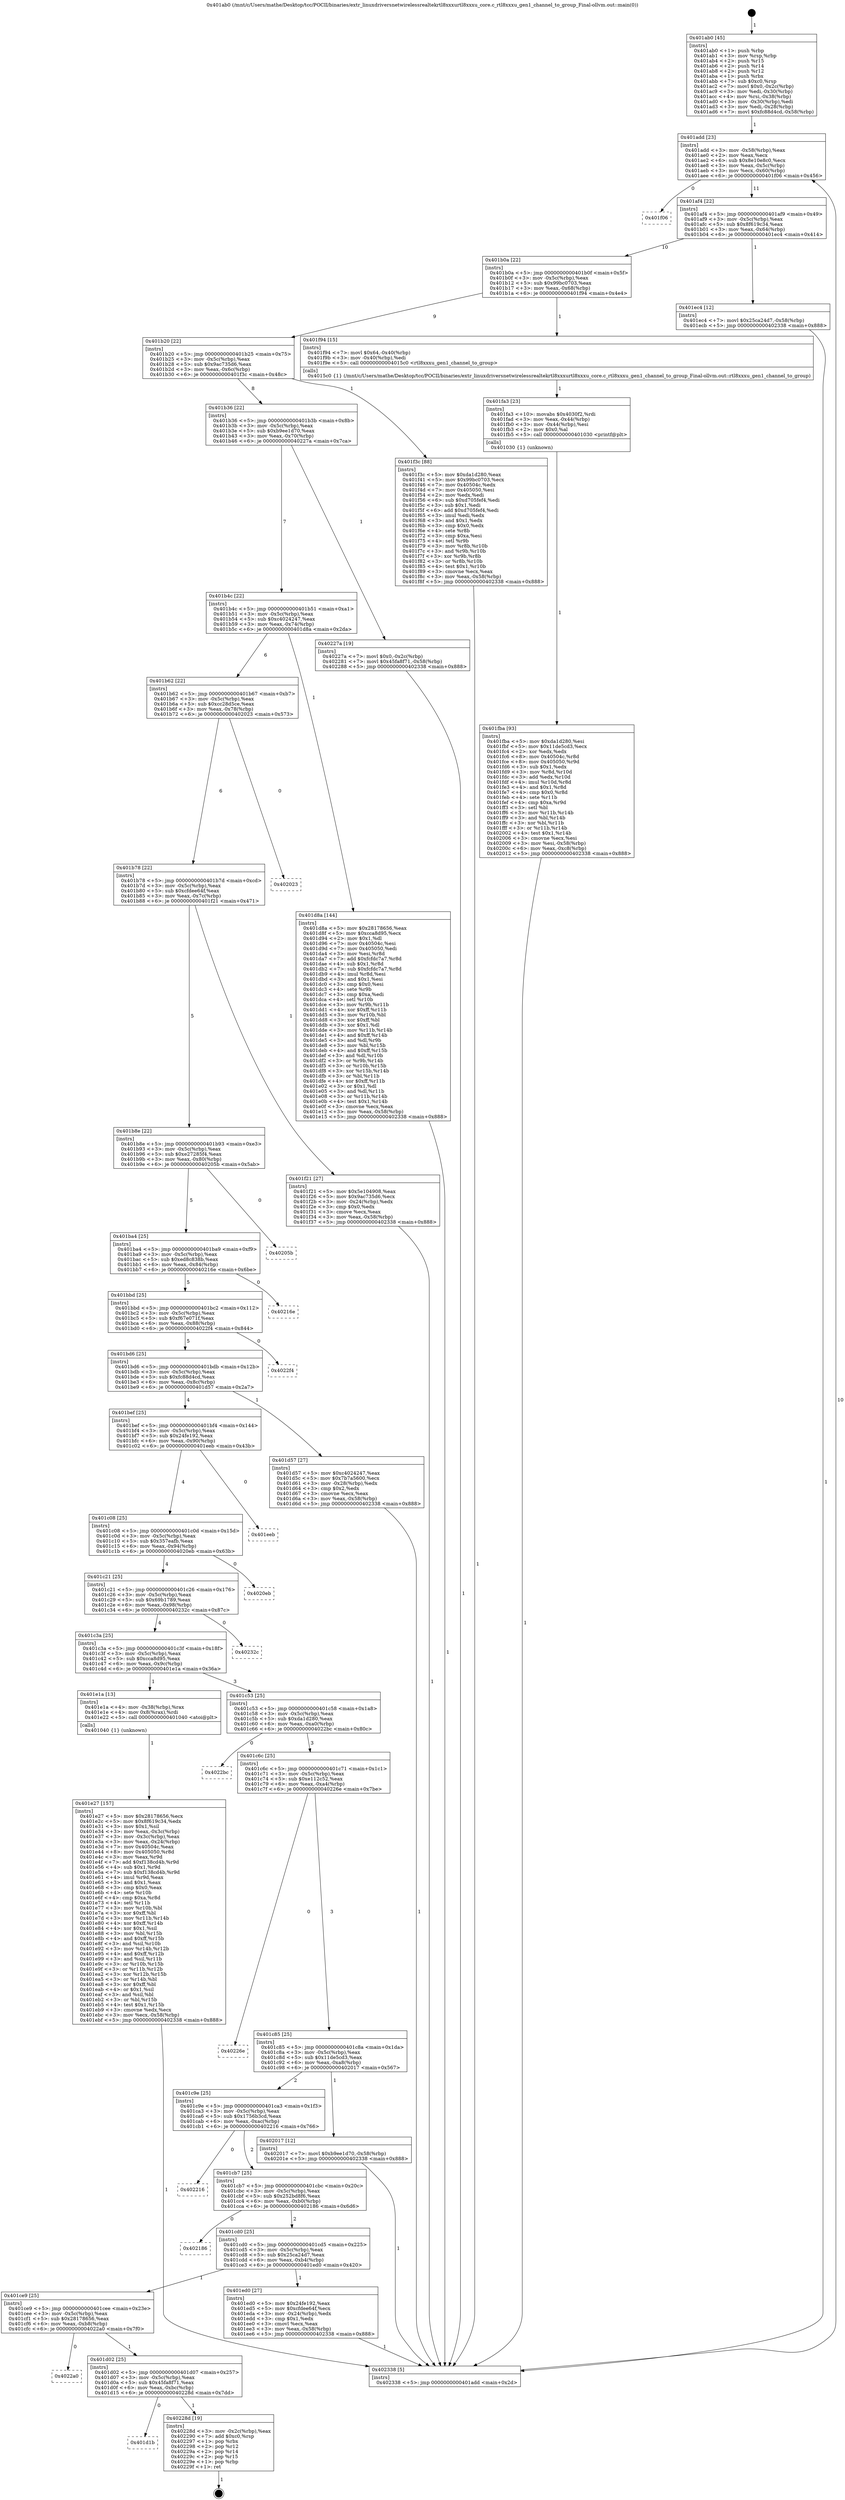 digraph "0x401ab0" {
  label = "0x401ab0 (/mnt/c/Users/mathe/Desktop/tcc/POCII/binaries/extr_linuxdriversnetwirelessrealtekrtl8xxxurtl8xxxu_core.c_rtl8xxxu_gen1_channel_to_group_Final-ollvm.out::main(0))"
  labelloc = "t"
  node[shape=record]

  Entry [label="",width=0.3,height=0.3,shape=circle,fillcolor=black,style=filled]
  "0x401add" [label="{
     0x401add [23]\l
     | [instrs]\l
     &nbsp;&nbsp;0x401add \<+3\>: mov -0x58(%rbp),%eax\l
     &nbsp;&nbsp;0x401ae0 \<+2\>: mov %eax,%ecx\l
     &nbsp;&nbsp;0x401ae2 \<+6\>: sub $0x8e10e8c0,%ecx\l
     &nbsp;&nbsp;0x401ae8 \<+3\>: mov %eax,-0x5c(%rbp)\l
     &nbsp;&nbsp;0x401aeb \<+3\>: mov %ecx,-0x60(%rbp)\l
     &nbsp;&nbsp;0x401aee \<+6\>: je 0000000000401f06 \<main+0x456\>\l
  }"]
  "0x401f06" [label="{
     0x401f06\l
  }", style=dashed]
  "0x401af4" [label="{
     0x401af4 [22]\l
     | [instrs]\l
     &nbsp;&nbsp;0x401af4 \<+5\>: jmp 0000000000401af9 \<main+0x49\>\l
     &nbsp;&nbsp;0x401af9 \<+3\>: mov -0x5c(%rbp),%eax\l
     &nbsp;&nbsp;0x401afc \<+5\>: sub $0x8f619c34,%eax\l
     &nbsp;&nbsp;0x401b01 \<+3\>: mov %eax,-0x64(%rbp)\l
     &nbsp;&nbsp;0x401b04 \<+6\>: je 0000000000401ec4 \<main+0x414\>\l
  }"]
  Exit [label="",width=0.3,height=0.3,shape=circle,fillcolor=black,style=filled,peripheries=2]
  "0x401ec4" [label="{
     0x401ec4 [12]\l
     | [instrs]\l
     &nbsp;&nbsp;0x401ec4 \<+7\>: movl $0x25ca24d7,-0x58(%rbp)\l
     &nbsp;&nbsp;0x401ecb \<+5\>: jmp 0000000000402338 \<main+0x888\>\l
  }"]
  "0x401b0a" [label="{
     0x401b0a [22]\l
     | [instrs]\l
     &nbsp;&nbsp;0x401b0a \<+5\>: jmp 0000000000401b0f \<main+0x5f\>\l
     &nbsp;&nbsp;0x401b0f \<+3\>: mov -0x5c(%rbp),%eax\l
     &nbsp;&nbsp;0x401b12 \<+5\>: sub $0x99bc0703,%eax\l
     &nbsp;&nbsp;0x401b17 \<+3\>: mov %eax,-0x68(%rbp)\l
     &nbsp;&nbsp;0x401b1a \<+6\>: je 0000000000401f94 \<main+0x4e4\>\l
  }"]
  "0x401d1b" [label="{
     0x401d1b\l
  }", style=dashed]
  "0x401f94" [label="{
     0x401f94 [15]\l
     | [instrs]\l
     &nbsp;&nbsp;0x401f94 \<+7\>: movl $0x64,-0x40(%rbp)\l
     &nbsp;&nbsp;0x401f9b \<+3\>: mov -0x40(%rbp),%edi\l
     &nbsp;&nbsp;0x401f9e \<+5\>: call 00000000004015c0 \<rtl8xxxu_gen1_channel_to_group\>\l
     | [calls]\l
     &nbsp;&nbsp;0x4015c0 \{1\} (/mnt/c/Users/mathe/Desktop/tcc/POCII/binaries/extr_linuxdriversnetwirelessrealtekrtl8xxxurtl8xxxu_core.c_rtl8xxxu_gen1_channel_to_group_Final-ollvm.out::rtl8xxxu_gen1_channel_to_group)\l
  }"]
  "0x401b20" [label="{
     0x401b20 [22]\l
     | [instrs]\l
     &nbsp;&nbsp;0x401b20 \<+5\>: jmp 0000000000401b25 \<main+0x75\>\l
     &nbsp;&nbsp;0x401b25 \<+3\>: mov -0x5c(%rbp),%eax\l
     &nbsp;&nbsp;0x401b28 \<+5\>: sub $0x9ac735d6,%eax\l
     &nbsp;&nbsp;0x401b2d \<+3\>: mov %eax,-0x6c(%rbp)\l
     &nbsp;&nbsp;0x401b30 \<+6\>: je 0000000000401f3c \<main+0x48c\>\l
  }"]
  "0x40228d" [label="{
     0x40228d [19]\l
     | [instrs]\l
     &nbsp;&nbsp;0x40228d \<+3\>: mov -0x2c(%rbp),%eax\l
     &nbsp;&nbsp;0x402290 \<+7\>: add $0xc0,%rsp\l
     &nbsp;&nbsp;0x402297 \<+1\>: pop %rbx\l
     &nbsp;&nbsp;0x402298 \<+2\>: pop %r12\l
     &nbsp;&nbsp;0x40229a \<+2\>: pop %r14\l
     &nbsp;&nbsp;0x40229c \<+2\>: pop %r15\l
     &nbsp;&nbsp;0x40229e \<+1\>: pop %rbp\l
     &nbsp;&nbsp;0x40229f \<+1\>: ret\l
  }"]
  "0x401f3c" [label="{
     0x401f3c [88]\l
     | [instrs]\l
     &nbsp;&nbsp;0x401f3c \<+5\>: mov $0xda1d280,%eax\l
     &nbsp;&nbsp;0x401f41 \<+5\>: mov $0x99bc0703,%ecx\l
     &nbsp;&nbsp;0x401f46 \<+7\>: mov 0x40504c,%edx\l
     &nbsp;&nbsp;0x401f4d \<+7\>: mov 0x405050,%esi\l
     &nbsp;&nbsp;0x401f54 \<+2\>: mov %edx,%edi\l
     &nbsp;&nbsp;0x401f56 \<+6\>: sub $0xd705fef4,%edi\l
     &nbsp;&nbsp;0x401f5c \<+3\>: sub $0x1,%edi\l
     &nbsp;&nbsp;0x401f5f \<+6\>: add $0xd705fef4,%edi\l
     &nbsp;&nbsp;0x401f65 \<+3\>: imul %edi,%edx\l
     &nbsp;&nbsp;0x401f68 \<+3\>: and $0x1,%edx\l
     &nbsp;&nbsp;0x401f6b \<+3\>: cmp $0x0,%edx\l
     &nbsp;&nbsp;0x401f6e \<+4\>: sete %r8b\l
     &nbsp;&nbsp;0x401f72 \<+3\>: cmp $0xa,%esi\l
     &nbsp;&nbsp;0x401f75 \<+4\>: setl %r9b\l
     &nbsp;&nbsp;0x401f79 \<+3\>: mov %r8b,%r10b\l
     &nbsp;&nbsp;0x401f7c \<+3\>: and %r9b,%r10b\l
     &nbsp;&nbsp;0x401f7f \<+3\>: xor %r9b,%r8b\l
     &nbsp;&nbsp;0x401f82 \<+3\>: or %r8b,%r10b\l
     &nbsp;&nbsp;0x401f85 \<+4\>: test $0x1,%r10b\l
     &nbsp;&nbsp;0x401f89 \<+3\>: cmovne %ecx,%eax\l
     &nbsp;&nbsp;0x401f8c \<+3\>: mov %eax,-0x58(%rbp)\l
     &nbsp;&nbsp;0x401f8f \<+5\>: jmp 0000000000402338 \<main+0x888\>\l
  }"]
  "0x401b36" [label="{
     0x401b36 [22]\l
     | [instrs]\l
     &nbsp;&nbsp;0x401b36 \<+5\>: jmp 0000000000401b3b \<main+0x8b\>\l
     &nbsp;&nbsp;0x401b3b \<+3\>: mov -0x5c(%rbp),%eax\l
     &nbsp;&nbsp;0x401b3e \<+5\>: sub $0xb9ee1d70,%eax\l
     &nbsp;&nbsp;0x401b43 \<+3\>: mov %eax,-0x70(%rbp)\l
     &nbsp;&nbsp;0x401b46 \<+6\>: je 000000000040227a \<main+0x7ca\>\l
  }"]
  "0x401d02" [label="{
     0x401d02 [25]\l
     | [instrs]\l
     &nbsp;&nbsp;0x401d02 \<+5\>: jmp 0000000000401d07 \<main+0x257\>\l
     &nbsp;&nbsp;0x401d07 \<+3\>: mov -0x5c(%rbp),%eax\l
     &nbsp;&nbsp;0x401d0a \<+5\>: sub $0x45fa8f71,%eax\l
     &nbsp;&nbsp;0x401d0f \<+6\>: mov %eax,-0xbc(%rbp)\l
     &nbsp;&nbsp;0x401d15 \<+6\>: je 000000000040228d \<main+0x7dd\>\l
  }"]
  "0x40227a" [label="{
     0x40227a [19]\l
     | [instrs]\l
     &nbsp;&nbsp;0x40227a \<+7\>: movl $0x0,-0x2c(%rbp)\l
     &nbsp;&nbsp;0x402281 \<+7\>: movl $0x45fa8f71,-0x58(%rbp)\l
     &nbsp;&nbsp;0x402288 \<+5\>: jmp 0000000000402338 \<main+0x888\>\l
  }"]
  "0x401b4c" [label="{
     0x401b4c [22]\l
     | [instrs]\l
     &nbsp;&nbsp;0x401b4c \<+5\>: jmp 0000000000401b51 \<main+0xa1\>\l
     &nbsp;&nbsp;0x401b51 \<+3\>: mov -0x5c(%rbp),%eax\l
     &nbsp;&nbsp;0x401b54 \<+5\>: sub $0xc4024247,%eax\l
     &nbsp;&nbsp;0x401b59 \<+3\>: mov %eax,-0x74(%rbp)\l
     &nbsp;&nbsp;0x401b5c \<+6\>: je 0000000000401d8a \<main+0x2da\>\l
  }"]
  "0x4022a0" [label="{
     0x4022a0\l
  }", style=dashed]
  "0x401d8a" [label="{
     0x401d8a [144]\l
     | [instrs]\l
     &nbsp;&nbsp;0x401d8a \<+5\>: mov $0x28178656,%eax\l
     &nbsp;&nbsp;0x401d8f \<+5\>: mov $0xcca8d95,%ecx\l
     &nbsp;&nbsp;0x401d94 \<+2\>: mov $0x1,%dl\l
     &nbsp;&nbsp;0x401d96 \<+7\>: mov 0x40504c,%esi\l
     &nbsp;&nbsp;0x401d9d \<+7\>: mov 0x405050,%edi\l
     &nbsp;&nbsp;0x401da4 \<+3\>: mov %esi,%r8d\l
     &nbsp;&nbsp;0x401da7 \<+7\>: add $0xfcfdc7a7,%r8d\l
     &nbsp;&nbsp;0x401dae \<+4\>: sub $0x1,%r8d\l
     &nbsp;&nbsp;0x401db2 \<+7\>: sub $0xfcfdc7a7,%r8d\l
     &nbsp;&nbsp;0x401db9 \<+4\>: imul %r8d,%esi\l
     &nbsp;&nbsp;0x401dbd \<+3\>: and $0x1,%esi\l
     &nbsp;&nbsp;0x401dc0 \<+3\>: cmp $0x0,%esi\l
     &nbsp;&nbsp;0x401dc3 \<+4\>: sete %r9b\l
     &nbsp;&nbsp;0x401dc7 \<+3\>: cmp $0xa,%edi\l
     &nbsp;&nbsp;0x401dca \<+4\>: setl %r10b\l
     &nbsp;&nbsp;0x401dce \<+3\>: mov %r9b,%r11b\l
     &nbsp;&nbsp;0x401dd1 \<+4\>: xor $0xff,%r11b\l
     &nbsp;&nbsp;0x401dd5 \<+3\>: mov %r10b,%bl\l
     &nbsp;&nbsp;0x401dd8 \<+3\>: xor $0xff,%bl\l
     &nbsp;&nbsp;0x401ddb \<+3\>: xor $0x1,%dl\l
     &nbsp;&nbsp;0x401dde \<+3\>: mov %r11b,%r14b\l
     &nbsp;&nbsp;0x401de1 \<+4\>: and $0xff,%r14b\l
     &nbsp;&nbsp;0x401de5 \<+3\>: and %dl,%r9b\l
     &nbsp;&nbsp;0x401de8 \<+3\>: mov %bl,%r15b\l
     &nbsp;&nbsp;0x401deb \<+4\>: and $0xff,%r15b\l
     &nbsp;&nbsp;0x401def \<+3\>: and %dl,%r10b\l
     &nbsp;&nbsp;0x401df2 \<+3\>: or %r9b,%r14b\l
     &nbsp;&nbsp;0x401df5 \<+3\>: or %r10b,%r15b\l
     &nbsp;&nbsp;0x401df8 \<+3\>: xor %r15b,%r14b\l
     &nbsp;&nbsp;0x401dfb \<+3\>: or %bl,%r11b\l
     &nbsp;&nbsp;0x401dfe \<+4\>: xor $0xff,%r11b\l
     &nbsp;&nbsp;0x401e02 \<+3\>: or $0x1,%dl\l
     &nbsp;&nbsp;0x401e05 \<+3\>: and %dl,%r11b\l
     &nbsp;&nbsp;0x401e08 \<+3\>: or %r11b,%r14b\l
     &nbsp;&nbsp;0x401e0b \<+4\>: test $0x1,%r14b\l
     &nbsp;&nbsp;0x401e0f \<+3\>: cmovne %ecx,%eax\l
     &nbsp;&nbsp;0x401e12 \<+3\>: mov %eax,-0x58(%rbp)\l
     &nbsp;&nbsp;0x401e15 \<+5\>: jmp 0000000000402338 \<main+0x888\>\l
  }"]
  "0x401b62" [label="{
     0x401b62 [22]\l
     | [instrs]\l
     &nbsp;&nbsp;0x401b62 \<+5\>: jmp 0000000000401b67 \<main+0xb7\>\l
     &nbsp;&nbsp;0x401b67 \<+3\>: mov -0x5c(%rbp),%eax\l
     &nbsp;&nbsp;0x401b6a \<+5\>: sub $0xcc28d5ce,%eax\l
     &nbsp;&nbsp;0x401b6f \<+3\>: mov %eax,-0x78(%rbp)\l
     &nbsp;&nbsp;0x401b72 \<+6\>: je 0000000000402023 \<main+0x573\>\l
  }"]
  "0x401fba" [label="{
     0x401fba [93]\l
     | [instrs]\l
     &nbsp;&nbsp;0x401fba \<+5\>: mov $0xda1d280,%esi\l
     &nbsp;&nbsp;0x401fbf \<+5\>: mov $0x11de5cd3,%ecx\l
     &nbsp;&nbsp;0x401fc4 \<+2\>: xor %edx,%edx\l
     &nbsp;&nbsp;0x401fc6 \<+8\>: mov 0x40504c,%r8d\l
     &nbsp;&nbsp;0x401fce \<+8\>: mov 0x405050,%r9d\l
     &nbsp;&nbsp;0x401fd6 \<+3\>: sub $0x1,%edx\l
     &nbsp;&nbsp;0x401fd9 \<+3\>: mov %r8d,%r10d\l
     &nbsp;&nbsp;0x401fdc \<+3\>: add %edx,%r10d\l
     &nbsp;&nbsp;0x401fdf \<+4\>: imul %r10d,%r8d\l
     &nbsp;&nbsp;0x401fe3 \<+4\>: and $0x1,%r8d\l
     &nbsp;&nbsp;0x401fe7 \<+4\>: cmp $0x0,%r8d\l
     &nbsp;&nbsp;0x401feb \<+4\>: sete %r11b\l
     &nbsp;&nbsp;0x401fef \<+4\>: cmp $0xa,%r9d\l
     &nbsp;&nbsp;0x401ff3 \<+3\>: setl %bl\l
     &nbsp;&nbsp;0x401ff6 \<+3\>: mov %r11b,%r14b\l
     &nbsp;&nbsp;0x401ff9 \<+3\>: and %bl,%r14b\l
     &nbsp;&nbsp;0x401ffc \<+3\>: xor %bl,%r11b\l
     &nbsp;&nbsp;0x401fff \<+3\>: or %r11b,%r14b\l
     &nbsp;&nbsp;0x402002 \<+4\>: test $0x1,%r14b\l
     &nbsp;&nbsp;0x402006 \<+3\>: cmovne %ecx,%esi\l
     &nbsp;&nbsp;0x402009 \<+3\>: mov %esi,-0x58(%rbp)\l
     &nbsp;&nbsp;0x40200c \<+6\>: mov %eax,-0xc8(%rbp)\l
     &nbsp;&nbsp;0x402012 \<+5\>: jmp 0000000000402338 \<main+0x888\>\l
  }"]
  "0x402023" [label="{
     0x402023\l
  }", style=dashed]
  "0x401b78" [label="{
     0x401b78 [22]\l
     | [instrs]\l
     &nbsp;&nbsp;0x401b78 \<+5\>: jmp 0000000000401b7d \<main+0xcd\>\l
     &nbsp;&nbsp;0x401b7d \<+3\>: mov -0x5c(%rbp),%eax\l
     &nbsp;&nbsp;0x401b80 \<+5\>: sub $0xcfdee64f,%eax\l
     &nbsp;&nbsp;0x401b85 \<+3\>: mov %eax,-0x7c(%rbp)\l
     &nbsp;&nbsp;0x401b88 \<+6\>: je 0000000000401f21 \<main+0x471\>\l
  }"]
  "0x401fa3" [label="{
     0x401fa3 [23]\l
     | [instrs]\l
     &nbsp;&nbsp;0x401fa3 \<+10\>: movabs $0x4030f2,%rdi\l
     &nbsp;&nbsp;0x401fad \<+3\>: mov %eax,-0x44(%rbp)\l
     &nbsp;&nbsp;0x401fb0 \<+3\>: mov -0x44(%rbp),%esi\l
     &nbsp;&nbsp;0x401fb3 \<+2\>: mov $0x0,%al\l
     &nbsp;&nbsp;0x401fb5 \<+5\>: call 0000000000401030 \<printf@plt\>\l
     | [calls]\l
     &nbsp;&nbsp;0x401030 \{1\} (unknown)\l
  }"]
  "0x401f21" [label="{
     0x401f21 [27]\l
     | [instrs]\l
     &nbsp;&nbsp;0x401f21 \<+5\>: mov $0x5e104908,%eax\l
     &nbsp;&nbsp;0x401f26 \<+5\>: mov $0x9ac735d6,%ecx\l
     &nbsp;&nbsp;0x401f2b \<+3\>: mov -0x24(%rbp),%edx\l
     &nbsp;&nbsp;0x401f2e \<+3\>: cmp $0x0,%edx\l
     &nbsp;&nbsp;0x401f31 \<+3\>: cmove %ecx,%eax\l
     &nbsp;&nbsp;0x401f34 \<+3\>: mov %eax,-0x58(%rbp)\l
     &nbsp;&nbsp;0x401f37 \<+5\>: jmp 0000000000402338 \<main+0x888\>\l
  }"]
  "0x401b8e" [label="{
     0x401b8e [22]\l
     | [instrs]\l
     &nbsp;&nbsp;0x401b8e \<+5\>: jmp 0000000000401b93 \<main+0xe3\>\l
     &nbsp;&nbsp;0x401b93 \<+3\>: mov -0x5c(%rbp),%eax\l
     &nbsp;&nbsp;0x401b96 \<+5\>: sub $0xe27285f4,%eax\l
     &nbsp;&nbsp;0x401b9b \<+3\>: mov %eax,-0x80(%rbp)\l
     &nbsp;&nbsp;0x401b9e \<+6\>: je 000000000040205b \<main+0x5ab\>\l
  }"]
  "0x401ce9" [label="{
     0x401ce9 [25]\l
     | [instrs]\l
     &nbsp;&nbsp;0x401ce9 \<+5\>: jmp 0000000000401cee \<main+0x23e\>\l
     &nbsp;&nbsp;0x401cee \<+3\>: mov -0x5c(%rbp),%eax\l
     &nbsp;&nbsp;0x401cf1 \<+5\>: sub $0x28178656,%eax\l
     &nbsp;&nbsp;0x401cf6 \<+6\>: mov %eax,-0xb8(%rbp)\l
     &nbsp;&nbsp;0x401cfc \<+6\>: je 00000000004022a0 \<main+0x7f0\>\l
  }"]
  "0x40205b" [label="{
     0x40205b\l
  }", style=dashed]
  "0x401ba4" [label="{
     0x401ba4 [25]\l
     | [instrs]\l
     &nbsp;&nbsp;0x401ba4 \<+5\>: jmp 0000000000401ba9 \<main+0xf9\>\l
     &nbsp;&nbsp;0x401ba9 \<+3\>: mov -0x5c(%rbp),%eax\l
     &nbsp;&nbsp;0x401bac \<+5\>: sub $0xed8c838b,%eax\l
     &nbsp;&nbsp;0x401bb1 \<+6\>: mov %eax,-0x84(%rbp)\l
     &nbsp;&nbsp;0x401bb7 \<+6\>: je 000000000040216e \<main+0x6be\>\l
  }"]
  "0x401ed0" [label="{
     0x401ed0 [27]\l
     | [instrs]\l
     &nbsp;&nbsp;0x401ed0 \<+5\>: mov $0x24fe192,%eax\l
     &nbsp;&nbsp;0x401ed5 \<+5\>: mov $0xcfdee64f,%ecx\l
     &nbsp;&nbsp;0x401eda \<+3\>: mov -0x24(%rbp),%edx\l
     &nbsp;&nbsp;0x401edd \<+3\>: cmp $0x1,%edx\l
     &nbsp;&nbsp;0x401ee0 \<+3\>: cmovl %ecx,%eax\l
     &nbsp;&nbsp;0x401ee3 \<+3\>: mov %eax,-0x58(%rbp)\l
     &nbsp;&nbsp;0x401ee6 \<+5\>: jmp 0000000000402338 \<main+0x888\>\l
  }"]
  "0x40216e" [label="{
     0x40216e\l
  }", style=dashed]
  "0x401bbd" [label="{
     0x401bbd [25]\l
     | [instrs]\l
     &nbsp;&nbsp;0x401bbd \<+5\>: jmp 0000000000401bc2 \<main+0x112\>\l
     &nbsp;&nbsp;0x401bc2 \<+3\>: mov -0x5c(%rbp),%eax\l
     &nbsp;&nbsp;0x401bc5 \<+5\>: sub $0xf67e071f,%eax\l
     &nbsp;&nbsp;0x401bca \<+6\>: mov %eax,-0x88(%rbp)\l
     &nbsp;&nbsp;0x401bd0 \<+6\>: je 00000000004022f4 \<main+0x844\>\l
  }"]
  "0x401cd0" [label="{
     0x401cd0 [25]\l
     | [instrs]\l
     &nbsp;&nbsp;0x401cd0 \<+5\>: jmp 0000000000401cd5 \<main+0x225\>\l
     &nbsp;&nbsp;0x401cd5 \<+3\>: mov -0x5c(%rbp),%eax\l
     &nbsp;&nbsp;0x401cd8 \<+5\>: sub $0x25ca24d7,%eax\l
     &nbsp;&nbsp;0x401cdd \<+6\>: mov %eax,-0xb4(%rbp)\l
     &nbsp;&nbsp;0x401ce3 \<+6\>: je 0000000000401ed0 \<main+0x420\>\l
  }"]
  "0x4022f4" [label="{
     0x4022f4\l
  }", style=dashed]
  "0x401bd6" [label="{
     0x401bd6 [25]\l
     | [instrs]\l
     &nbsp;&nbsp;0x401bd6 \<+5\>: jmp 0000000000401bdb \<main+0x12b\>\l
     &nbsp;&nbsp;0x401bdb \<+3\>: mov -0x5c(%rbp),%eax\l
     &nbsp;&nbsp;0x401bde \<+5\>: sub $0xfc88d4cd,%eax\l
     &nbsp;&nbsp;0x401be3 \<+6\>: mov %eax,-0x8c(%rbp)\l
     &nbsp;&nbsp;0x401be9 \<+6\>: je 0000000000401d57 \<main+0x2a7\>\l
  }"]
  "0x402186" [label="{
     0x402186\l
  }", style=dashed]
  "0x401d57" [label="{
     0x401d57 [27]\l
     | [instrs]\l
     &nbsp;&nbsp;0x401d57 \<+5\>: mov $0xc4024247,%eax\l
     &nbsp;&nbsp;0x401d5c \<+5\>: mov $0x7b7a5600,%ecx\l
     &nbsp;&nbsp;0x401d61 \<+3\>: mov -0x28(%rbp),%edx\l
     &nbsp;&nbsp;0x401d64 \<+3\>: cmp $0x2,%edx\l
     &nbsp;&nbsp;0x401d67 \<+3\>: cmovne %ecx,%eax\l
     &nbsp;&nbsp;0x401d6a \<+3\>: mov %eax,-0x58(%rbp)\l
     &nbsp;&nbsp;0x401d6d \<+5\>: jmp 0000000000402338 \<main+0x888\>\l
  }"]
  "0x401bef" [label="{
     0x401bef [25]\l
     | [instrs]\l
     &nbsp;&nbsp;0x401bef \<+5\>: jmp 0000000000401bf4 \<main+0x144\>\l
     &nbsp;&nbsp;0x401bf4 \<+3\>: mov -0x5c(%rbp),%eax\l
     &nbsp;&nbsp;0x401bf7 \<+5\>: sub $0x24fe192,%eax\l
     &nbsp;&nbsp;0x401bfc \<+6\>: mov %eax,-0x90(%rbp)\l
     &nbsp;&nbsp;0x401c02 \<+6\>: je 0000000000401eeb \<main+0x43b\>\l
  }"]
  "0x402338" [label="{
     0x402338 [5]\l
     | [instrs]\l
     &nbsp;&nbsp;0x402338 \<+5\>: jmp 0000000000401add \<main+0x2d\>\l
  }"]
  "0x401ab0" [label="{
     0x401ab0 [45]\l
     | [instrs]\l
     &nbsp;&nbsp;0x401ab0 \<+1\>: push %rbp\l
     &nbsp;&nbsp;0x401ab1 \<+3\>: mov %rsp,%rbp\l
     &nbsp;&nbsp;0x401ab4 \<+2\>: push %r15\l
     &nbsp;&nbsp;0x401ab6 \<+2\>: push %r14\l
     &nbsp;&nbsp;0x401ab8 \<+2\>: push %r12\l
     &nbsp;&nbsp;0x401aba \<+1\>: push %rbx\l
     &nbsp;&nbsp;0x401abb \<+7\>: sub $0xc0,%rsp\l
     &nbsp;&nbsp;0x401ac2 \<+7\>: movl $0x0,-0x2c(%rbp)\l
     &nbsp;&nbsp;0x401ac9 \<+3\>: mov %edi,-0x30(%rbp)\l
     &nbsp;&nbsp;0x401acc \<+4\>: mov %rsi,-0x38(%rbp)\l
     &nbsp;&nbsp;0x401ad0 \<+3\>: mov -0x30(%rbp),%edi\l
     &nbsp;&nbsp;0x401ad3 \<+3\>: mov %edi,-0x28(%rbp)\l
     &nbsp;&nbsp;0x401ad6 \<+7\>: movl $0xfc88d4cd,-0x58(%rbp)\l
  }"]
  "0x401cb7" [label="{
     0x401cb7 [25]\l
     | [instrs]\l
     &nbsp;&nbsp;0x401cb7 \<+5\>: jmp 0000000000401cbc \<main+0x20c\>\l
     &nbsp;&nbsp;0x401cbc \<+3\>: mov -0x5c(%rbp),%eax\l
     &nbsp;&nbsp;0x401cbf \<+5\>: sub $0x252bd8f6,%eax\l
     &nbsp;&nbsp;0x401cc4 \<+6\>: mov %eax,-0xb0(%rbp)\l
     &nbsp;&nbsp;0x401cca \<+6\>: je 0000000000402186 \<main+0x6d6\>\l
  }"]
  "0x401eeb" [label="{
     0x401eeb\l
  }", style=dashed]
  "0x401c08" [label="{
     0x401c08 [25]\l
     | [instrs]\l
     &nbsp;&nbsp;0x401c08 \<+5\>: jmp 0000000000401c0d \<main+0x15d\>\l
     &nbsp;&nbsp;0x401c0d \<+3\>: mov -0x5c(%rbp),%eax\l
     &nbsp;&nbsp;0x401c10 \<+5\>: sub $0x357eafb,%eax\l
     &nbsp;&nbsp;0x401c15 \<+6\>: mov %eax,-0x94(%rbp)\l
     &nbsp;&nbsp;0x401c1b \<+6\>: je 00000000004020eb \<main+0x63b\>\l
  }"]
  "0x402216" [label="{
     0x402216\l
  }", style=dashed]
  "0x4020eb" [label="{
     0x4020eb\l
  }", style=dashed]
  "0x401c21" [label="{
     0x401c21 [25]\l
     | [instrs]\l
     &nbsp;&nbsp;0x401c21 \<+5\>: jmp 0000000000401c26 \<main+0x176\>\l
     &nbsp;&nbsp;0x401c26 \<+3\>: mov -0x5c(%rbp),%eax\l
     &nbsp;&nbsp;0x401c29 \<+5\>: sub $0x69b1789,%eax\l
     &nbsp;&nbsp;0x401c2e \<+6\>: mov %eax,-0x98(%rbp)\l
     &nbsp;&nbsp;0x401c34 \<+6\>: je 000000000040232c \<main+0x87c\>\l
  }"]
  "0x401c9e" [label="{
     0x401c9e [25]\l
     | [instrs]\l
     &nbsp;&nbsp;0x401c9e \<+5\>: jmp 0000000000401ca3 \<main+0x1f3\>\l
     &nbsp;&nbsp;0x401ca3 \<+3\>: mov -0x5c(%rbp),%eax\l
     &nbsp;&nbsp;0x401ca6 \<+5\>: sub $0x1756b3cd,%eax\l
     &nbsp;&nbsp;0x401cab \<+6\>: mov %eax,-0xac(%rbp)\l
     &nbsp;&nbsp;0x401cb1 \<+6\>: je 0000000000402216 \<main+0x766\>\l
  }"]
  "0x40232c" [label="{
     0x40232c\l
  }", style=dashed]
  "0x401c3a" [label="{
     0x401c3a [25]\l
     | [instrs]\l
     &nbsp;&nbsp;0x401c3a \<+5\>: jmp 0000000000401c3f \<main+0x18f\>\l
     &nbsp;&nbsp;0x401c3f \<+3\>: mov -0x5c(%rbp),%eax\l
     &nbsp;&nbsp;0x401c42 \<+5\>: sub $0xcca8d95,%eax\l
     &nbsp;&nbsp;0x401c47 \<+6\>: mov %eax,-0x9c(%rbp)\l
     &nbsp;&nbsp;0x401c4d \<+6\>: je 0000000000401e1a \<main+0x36a\>\l
  }"]
  "0x402017" [label="{
     0x402017 [12]\l
     | [instrs]\l
     &nbsp;&nbsp;0x402017 \<+7\>: movl $0xb9ee1d70,-0x58(%rbp)\l
     &nbsp;&nbsp;0x40201e \<+5\>: jmp 0000000000402338 \<main+0x888\>\l
  }"]
  "0x401e1a" [label="{
     0x401e1a [13]\l
     | [instrs]\l
     &nbsp;&nbsp;0x401e1a \<+4\>: mov -0x38(%rbp),%rax\l
     &nbsp;&nbsp;0x401e1e \<+4\>: mov 0x8(%rax),%rdi\l
     &nbsp;&nbsp;0x401e22 \<+5\>: call 0000000000401040 \<atoi@plt\>\l
     | [calls]\l
     &nbsp;&nbsp;0x401040 \{1\} (unknown)\l
  }"]
  "0x401c53" [label="{
     0x401c53 [25]\l
     | [instrs]\l
     &nbsp;&nbsp;0x401c53 \<+5\>: jmp 0000000000401c58 \<main+0x1a8\>\l
     &nbsp;&nbsp;0x401c58 \<+3\>: mov -0x5c(%rbp),%eax\l
     &nbsp;&nbsp;0x401c5b \<+5\>: sub $0xda1d280,%eax\l
     &nbsp;&nbsp;0x401c60 \<+6\>: mov %eax,-0xa0(%rbp)\l
     &nbsp;&nbsp;0x401c66 \<+6\>: je 00000000004022bc \<main+0x80c\>\l
  }"]
  "0x401e27" [label="{
     0x401e27 [157]\l
     | [instrs]\l
     &nbsp;&nbsp;0x401e27 \<+5\>: mov $0x28178656,%ecx\l
     &nbsp;&nbsp;0x401e2c \<+5\>: mov $0x8f619c34,%edx\l
     &nbsp;&nbsp;0x401e31 \<+3\>: mov $0x1,%sil\l
     &nbsp;&nbsp;0x401e34 \<+3\>: mov %eax,-0x3c(%rbp)\l
     &nbsp;&nbsp;0x401e37 \<+3\>: mov -0x3c(%rbp),%eax\l
     &nbsp;&nbsp;0x401e3a \<+3\>: mov %eax,-0x24(%rbp)\l
     &nbsp;&nbsp;0x401e3d \<+7\>: mov 0x40504c,%eax\l
     &nbsp;&nbsp;0x401e44 \<+8\>: mov 0x405050,%r8d\l
     &nbsp;&nbsp;0x401e4c \<+3\>: mov %eax,%r9d\l
     &nbsp;&nbsp;0x401e4f \<+7\>: add $0xf138cd4b,%r9d\l
     &nbsp;&nbsp;0x401e56 \<+4\>: sub $0x1,%r9d\l
     &nbsp;&nbsp;0x401e5a \<+7\>: sub $0xf138cd4b,%r9d\l
     &nbsp;&nbsp;0x401e61 \<+4\>: imul %r9d,%eax\l
     &nbsp;&nbsp;0x401e65 \<+3\>: and $0x1,%eax\l
     &nbsp;&nbsp;0x401e68 \<+3\>: cmp $0x0,%eax\l
     &nbsp;&nbsp;0x401e6b \<+4\>: sete %r10b\l
     &nbsp;&nbsp;0x401e6f \<+4\>: cmp $0xa,%r8d\l
     &nbsp;&nbsp;0x401e73 \<+4\>: setl %r11b\l
     &nbsp;&nbsp;0x401e77 \<+3\>: mov %r10b,%bl\l
     &nbsp;&nbsp;0x401e7a \<+3\>: xor $0xff,%bl\l
     &nbsp;&nbsp;0x401e7d \<+3\>: mov %r11b,%r14b\l
     &nbsp;&nbsp;0x401e80 \<+4\>: xor $0xff,%r14b\l
     &nbsp;&nbsp;0x401e84 \<+4\>: xor $0x1,%sil\l
     &nbsp;&nbsp;0x401e88 \<+3\>: mov %bl,%r15b\l
     &nbsp;&nbsp;0x401e8b \<+4\>: and $0xff,%r15b\l
     &nbsp;&nbsp;0x401e8f \<+3\>: and %sil,%r10b\l
     &nbsp;&nbsp;0x401e92 \<+3\>: mov %r14b,%r12b\l
     &nbsp;&nbsp;0x401e95 \<+4\>: and $0xff,%r12b\l
     &nbsp;&nbsp;0x401e99 \<+3\>: and %sil,%r11b\l
     &nbsp;&nbsp;0x401e9c \<+3\>: or %r10b,%r15b\l
     &nbsp;&nbsp;0x401e9f \<+3\>: or %r11b,%r12b\l
     &nbsp;&nbsp;0x401ea2 \<+3\>: xor %r12b,%r15b\l
     &nbsp;&nbsp;0x401ea5 \<+3\>: or %r14b,%bl\l
     &nbsp;&nbsp;0x401ea8 \<+3\>: xor $0xff,%bl\l
     &nbsp;&nbsp;0x401eab \<+4\>: or $0x1,%sil\l
     &nbsp;&nbsp;0x401eaf \<+3\>: and %sil,%bl\l
     &nbsp;&nbsp;0x401eb2 \<+3\>: or %bl,%r15b\l
     &nbsp;&nbsp;0x401eb5 \<+4\>: test $0x1,%r15b\l
     &nbsp;&nbsp;0x401eb9 \<+3\>: cmovne %edx,%ecx\l
     &nbsp;&nbsp;0x401ebc \<+3\>: mov %ecx,-0x58(%rbp)\l
     &nbsp;&nbsp;0x401ebf \<+5\>: jmp 0000000000402338 \<main+0x888\>\l
  }"]
  "0x401c85" [label="{
     0x401c85 [25]\l
     | [instrs]\l
     &nbsp;&nbsp;0x401c85 \<+5\>: jmp 0000000000401c8a \<main+0x1da\>\l
     &nbsp;&nbsp;0x401c8a \<+3\>: mov -0x5c(%rbp),%eax\l
     &nbsp;&nbsp;0x401c8d \<+5\>: sub $0x11de5cd3,%eax\l
     &nbsp;&nbsp;0x401c92 \<+6\>: mov %eax,-0xa8(%rbp)\l
     &nbsp;&nbsp;0x401c98 \<+6\>: je 0000000000402017 \<main+0x567\>\l
  }"]
  "0x4022bc" [label="{
     0x4022bc\l
  }", style=dashed]
  "0x401c6c" [label="{
     0x401c6c [25]\l
     | [instrs]\l
     &nbsp;&nbsp;0x401c6c \<+5\>: jmp 0000000000401c71 \<main+0x1c1\>\l
     &nbsp;&nbsp;0x401c71 \<+3\>: mov -0x5c(%rbp),%eax\l
     &nbsp;&nbsp;0x401c74 \<+5\>: sub $0xe112c52,%eax\l
     &nbsp;&nbsp;0x401c79 \<+6\>: mov %eax,-0xa4(%rbp)\l
     &nbsp;&nbsp;0x401c7f \<+6\>: je 000000000040226e \<main+0x7be\>\l
  }"]
  "0x40226e" [label="{
     0x40226e\l
  }", style=dashed]
  Entry -> "0x401ab0" [label=" 1"]
  "0x401add" -> "0x401f06" [label=" 0"]
  "0x401add" -> "0x401af4" [label=" 11"]
  "0x40228d" -> Exit [label=" 1"]
  "0x401af4" -> "0x401ec4" [label=" 1"]
  "0x401af4" -> "0x401b0a" [label=" 10"]
  "0x401d02" -> "0x401d1b" [label=" 0"]
  "0x401b0a" -> "0x401f94" [label=" 1"]
  "0x401b0a" -> "0x401b20" [label=" 9"]
  "0x401d02" -> "0x40228d" [label=" 1"]
  "0x401b20" -> "0x401f3c" [label=" 1"]
  "0x401b20" -> "0x401b36" [label=" 8"]
  "0x401ce9" -> "0x401d02" [label=" 1"]
  "0x401b36" -> "0x40227a" [label=" 1"]
  "0x401b36" -> "0x401b4c" [label=" 7"]
  "0x401ce9" -> "0x4022a0" [label=" 0"]
  "0x401b4c" -> "0x401d8a" [label=" 1"]
  "0x401b4c" -> "0x401b62" [label=" 6"]
  "0x40227a" -> "0x402338" [label=" 1"]
  "0x401b62" -> "0x402023" [label=" 0"]
  "0x401b62" -> "0x401b78" [label=" 6"]
  "0x402017" -> "0x402338" [label=" 1"]
  "0x401b78" -> "0x401f21" [label=" 1"]
  "0x401b78" -> "0x401b8e" [label=" 5"]
  "0x401fba" -> "0x402338" [label=" 1"]
  "0x401b8e" -> "0x40205b" [label=" 0"]
  "0x401b8e" -> "0x401ba4" [label=" 5"]
  "0x401fa3" -> "0x401fba" [label=" 1"]
  "0x401ba4" -> "0x40216e" [label=" 0"]
  "0x401ba4" -> "0x401bbd" [label=" 5"]
  "0x401f94" -> "0x401fa3" [label=" 1"]
  "0x401bbd" -> "0x4022f4" [label=" 0"]
  "0x401bbd" -> "0x401bd6" [label=" 5"]
  "0x401f21" -> "0x402338" [label=" 1"]
  "0x401bd6" -> "0x401d57" [label=" 1"]
  "0x401bd6" -> "0x401bef" [label=" 4"]
  "0x401d57" -> "0x402338" [label=" 1"]
  "0x401ab0" -> "0x401add" [label=" 1"]
  "0x402338" -> "0x401add" [label=" 10"]
  "0x401d8a" -> "0x402338" [label=" 1"]
  "0x401ed0" -> "0x402338" [label=" 1"]
  "0x401bef" -> "0x401eeb" [label=" 0"]
  "0x401bef" -> "0x401c08" [label=" 4"]
  "0x401cd0" -> "0x401ed0" [label=" 1"]
  "0x401c08" -> "0x4020eb" [label=" 0"]
  "0x401c08" -> "0x401c21" [label=" 4"]
  "0x401f3c" -> "0x402338" [label=" 1"]
  "0x401c21" -> "0x40232c" [label=" 0"]
  "0x401c21" -> "0x401c3a" [label=" 4"]
  "0x401cb7" -> "0x402186" [label=" 0"]
  "0x401c3a" -> "0x401e1a" [label=" 1"]
  "0x401c3a" -> "0x401c53" [label=" 3"]
  "0x401e1a" -> "0x401e27" [label=" 1"]
  "0x401e27" -> "0x402338" [label=" 1"]
  "0x401ec4" -> "0x402338" [label=" 1"]
  "0x401cd0" -> "0x401ce9" [label=" 1"]
  "0x401c53" -> "0x4022bc" [label=" 0"]
  "0x401c53" -> "0x401c6c" [label=" 3"]
  "0x401c9e" -> "0x402216" [label=" 0"]
  "0x401c6c" -> "0x40226e" [label=" 0"]
  "0x401c6c" -> "0x401c85" [label=" 3"]
  "0x401c9e" -> "0x401cb7" [label=" 2"]
  "0x401c85" -> "0x402017" [label=" 1"]
  "0x401c85" -> "0x401c9e" [label=" 2"]
  "0x401cb7" -> "0x401cd0" [label=" 2"]
}
